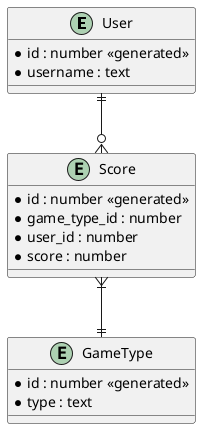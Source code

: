 @startuml
'https://plantuml.com/class-diagram

entity User {
    *id : number <<generated>>
    *username : text
}

entity Score {
    *id : number <<generated>>
    *game_type_id : number
    *user_id : number
    *score : number
}

entity GameType {
    *id : number <<generated>>
    *type : text
}

User ||--o{ Score
Score }|--|| GameType

@enduml